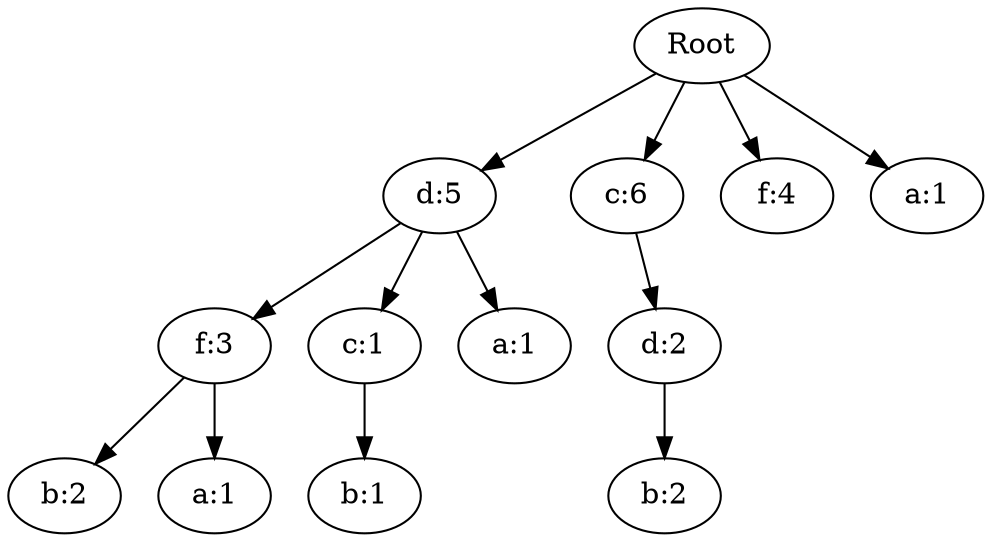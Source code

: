 digraph root {
	"ca223f6e-01c0-417e-935d-b36dc8392991" [label=Root]
	"e5dc45d4-8099-4d09-90b5-b91001de583b" [label="d:5"]
	"ca223f6e-01c0-417e-935d-b36dc8392991" -> "e5dc45d4-8099-4d09-90b5-b91001de583b"
	"8ee1c582-3b0c-42ae-a456-b77e5f2e1dee" [label="f:3"]
	"e5dc45d4-8099-4d09-90b5-b91001de583b" -> "8ee1c582-3b0c-42ae-a456-b77e5f2e1dee"
	"e451ed8a-52fe-4e27-b257-15328c1606f6" [label="b:2"]
	"8ee1c582-3b0c-42ae-a456-b77e5f2e1dee" -> "e451ed8a-52fe-4e27-b257-15328c1606f6"
	"ab4be179-3df7-4b31-8336-e6dc7943bda6" [label="a:1"]
	"8ee1c582-3b0c-42ae-a456-b77e5f2e1dee" -> "ab4be179-3df7-4b31-8336-e6dc7943bda6"
	"1184cd6d-e874-4132-8e1f-5b72850fa5cb" [label="c:1"]
	"e5dc45d4-8099-4d09-90b5-b91001de583b" -> "1184cd6d-e874-4132-8e1f-5b72850fa5cb"
	"94a8ef6b-8888-448a-b334-7a675358c008" [label="b:1"]
	"1184cd6d-e874-4132-8e1f-5b72850fa5cb" -> "94a8ef6b-8888-448a-b334-7a675358c008"
	"738302fd-5eca-462b-91cb-ea824859ccd5" [label="a:1"]
	"e5dc45d4-8099-4d09-90b5-b91001de583b" -> "738302fd-5eca-462b-91cb-ea824859ccd5"
	"41f7846c-da06-418f-80dd-41af4abb24eb" [label="c:6"]
	"ca223f6e-01c0-417e-935d-b36dc8392991" -> "41f7846c-da06-418f-80dd-41af4abb24eb"
	"344ad694-2d3b-40b2-bbd9-88b7d7c8cf30" [label="d:2"]
	"41f7846c-da06-418f-80dd-41af4abb24eb" -> "344ad694-2d3b-40b2-bbd9-88b7d7c8cf30"
	"2dbc9d6d-f847-4a2a-953d-4644a692f655" [label="b:2"]
	"344ad694-2d3b-40b2-bbd9-88b7d7c8cf30" -> "2dbc9d6d-f847-4a2a-953d-4644a692f655"
	"02959497-279d-469f-8157-20c27d1b8f3a" [label="f:4"]
	"ca223f6e-01c0-417e-935d-b36dc8392991" -> "02959497-279d-469f-8157-20c27d1b8f3a"
	"5f888727-099e-4ee8-92a7-1ebcea757e1b" [label="a:1"]
	"ca223f6e-01c0-417e-935d-b36dc8392991" -> "5f888727-099e-4ee8-92a7-1ebcea757e1b"
}
